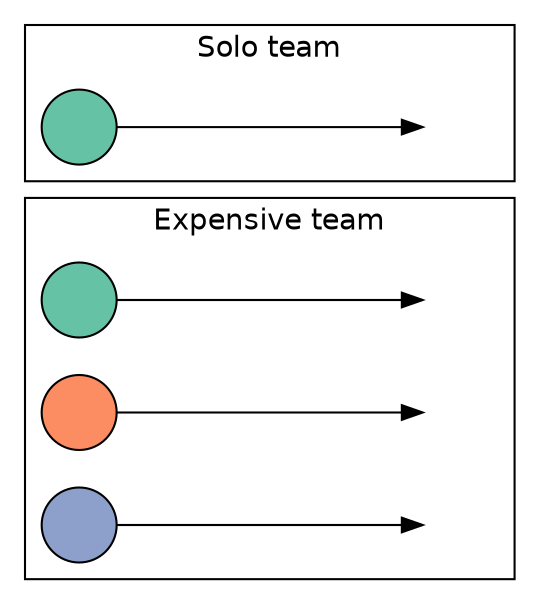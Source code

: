 digraph {
  fontname=helvetica;
  node[fontname=helvetica; label=""; style=filled; width=0.5];
  edge[minlen=4.0];
  rankdir=LR;

  // Determine subgraph order
  a, s

  // Colors are people
  s, a[fillcolor="#66C2A5"];
  b[fillcolor="#FC8D62"];
  c[fillcolor="#8DA0CB"];

  // Invisible last nodes
  sinv, ainv, binv, cinv[style=invis];

  subgraph cluster0 {
    label="Solo team";
    s -> sinv;
  }

  subgraph cluster1 {
    label="Expensive team";
    a -> ainv;
    b -> binv;
    c -> cinv;
  }

}
